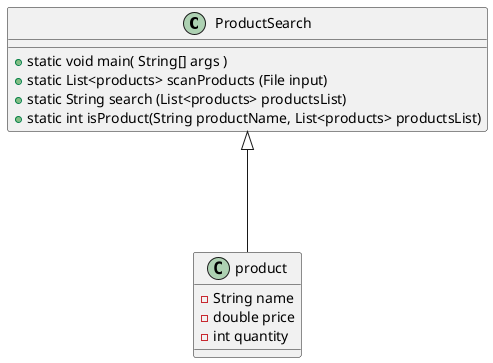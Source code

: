 @startuml
'https://plantuml.com/sequence-diagram

class ProductSearch
{
    + static void main( String[] args )
    + static List<products> scanProducts (File input)
    + static String search (List<products> productsList)
    + static int isProduct(String productName, List<products> productsList)
}

class product
{
    - String name
    - double price
    - int quantity
}

ProductSearch <|--- product

@enduml
